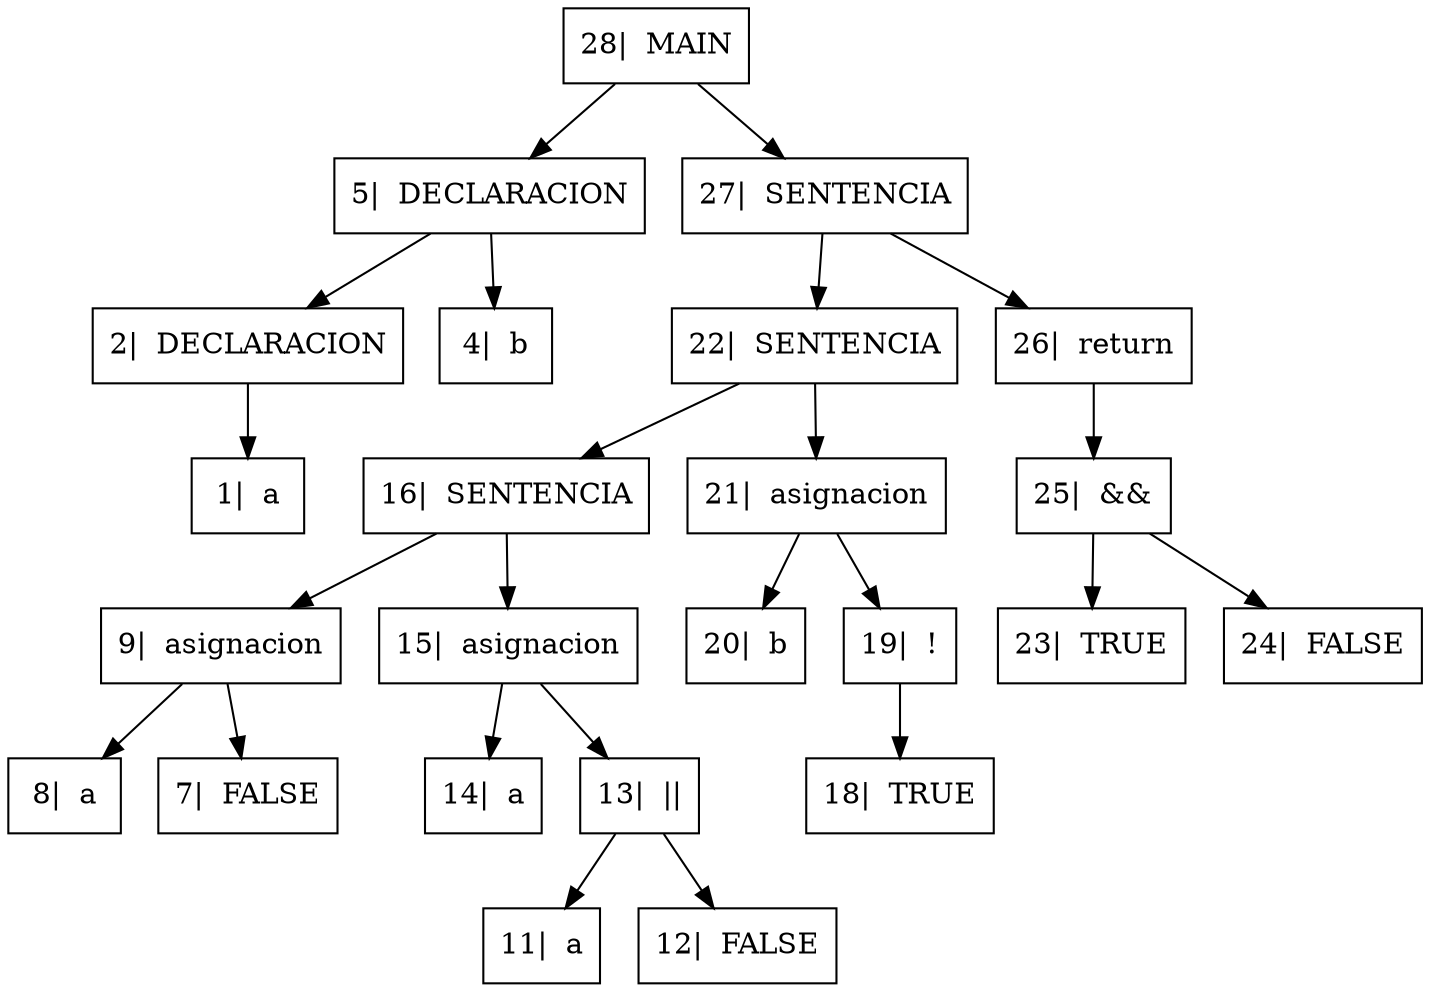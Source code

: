 digraph{

rankdir=TB;

node[shape=box];
"28|  MAIN" -> "5|  DECLARACION", "27|  SENTENCIA";
"5|  DECLARACION" -> "2|  DECLARACION", "4|  b";
"2|  DECLARACION" -> "1|  a" ;
"27|  SENTENCIA" -> "22|  SENTENCIA", "26|  return";
"22|  SENTENCIA" -> "16|  SENTENCIA", "21|  asignacion";
"16|  SENTENCIA" -> "9|  asignacion", "15|  asignacion";
"9|  asignacion" -> "8|  a", "7|  FALSE";
"15|  asignacion" -> "14|  a", "13|  ||";
"13|  ||" -> "11|  a", "12|  FALSE";
"21|  asignacion" -> "20|  b", "19|  !";
"19|  !" -> "18|  TRUE" ;
"26|  return" -> "25|  &&" ;
"25|  &&" -> "23|  TRUE", "24|  FALSE";
}
